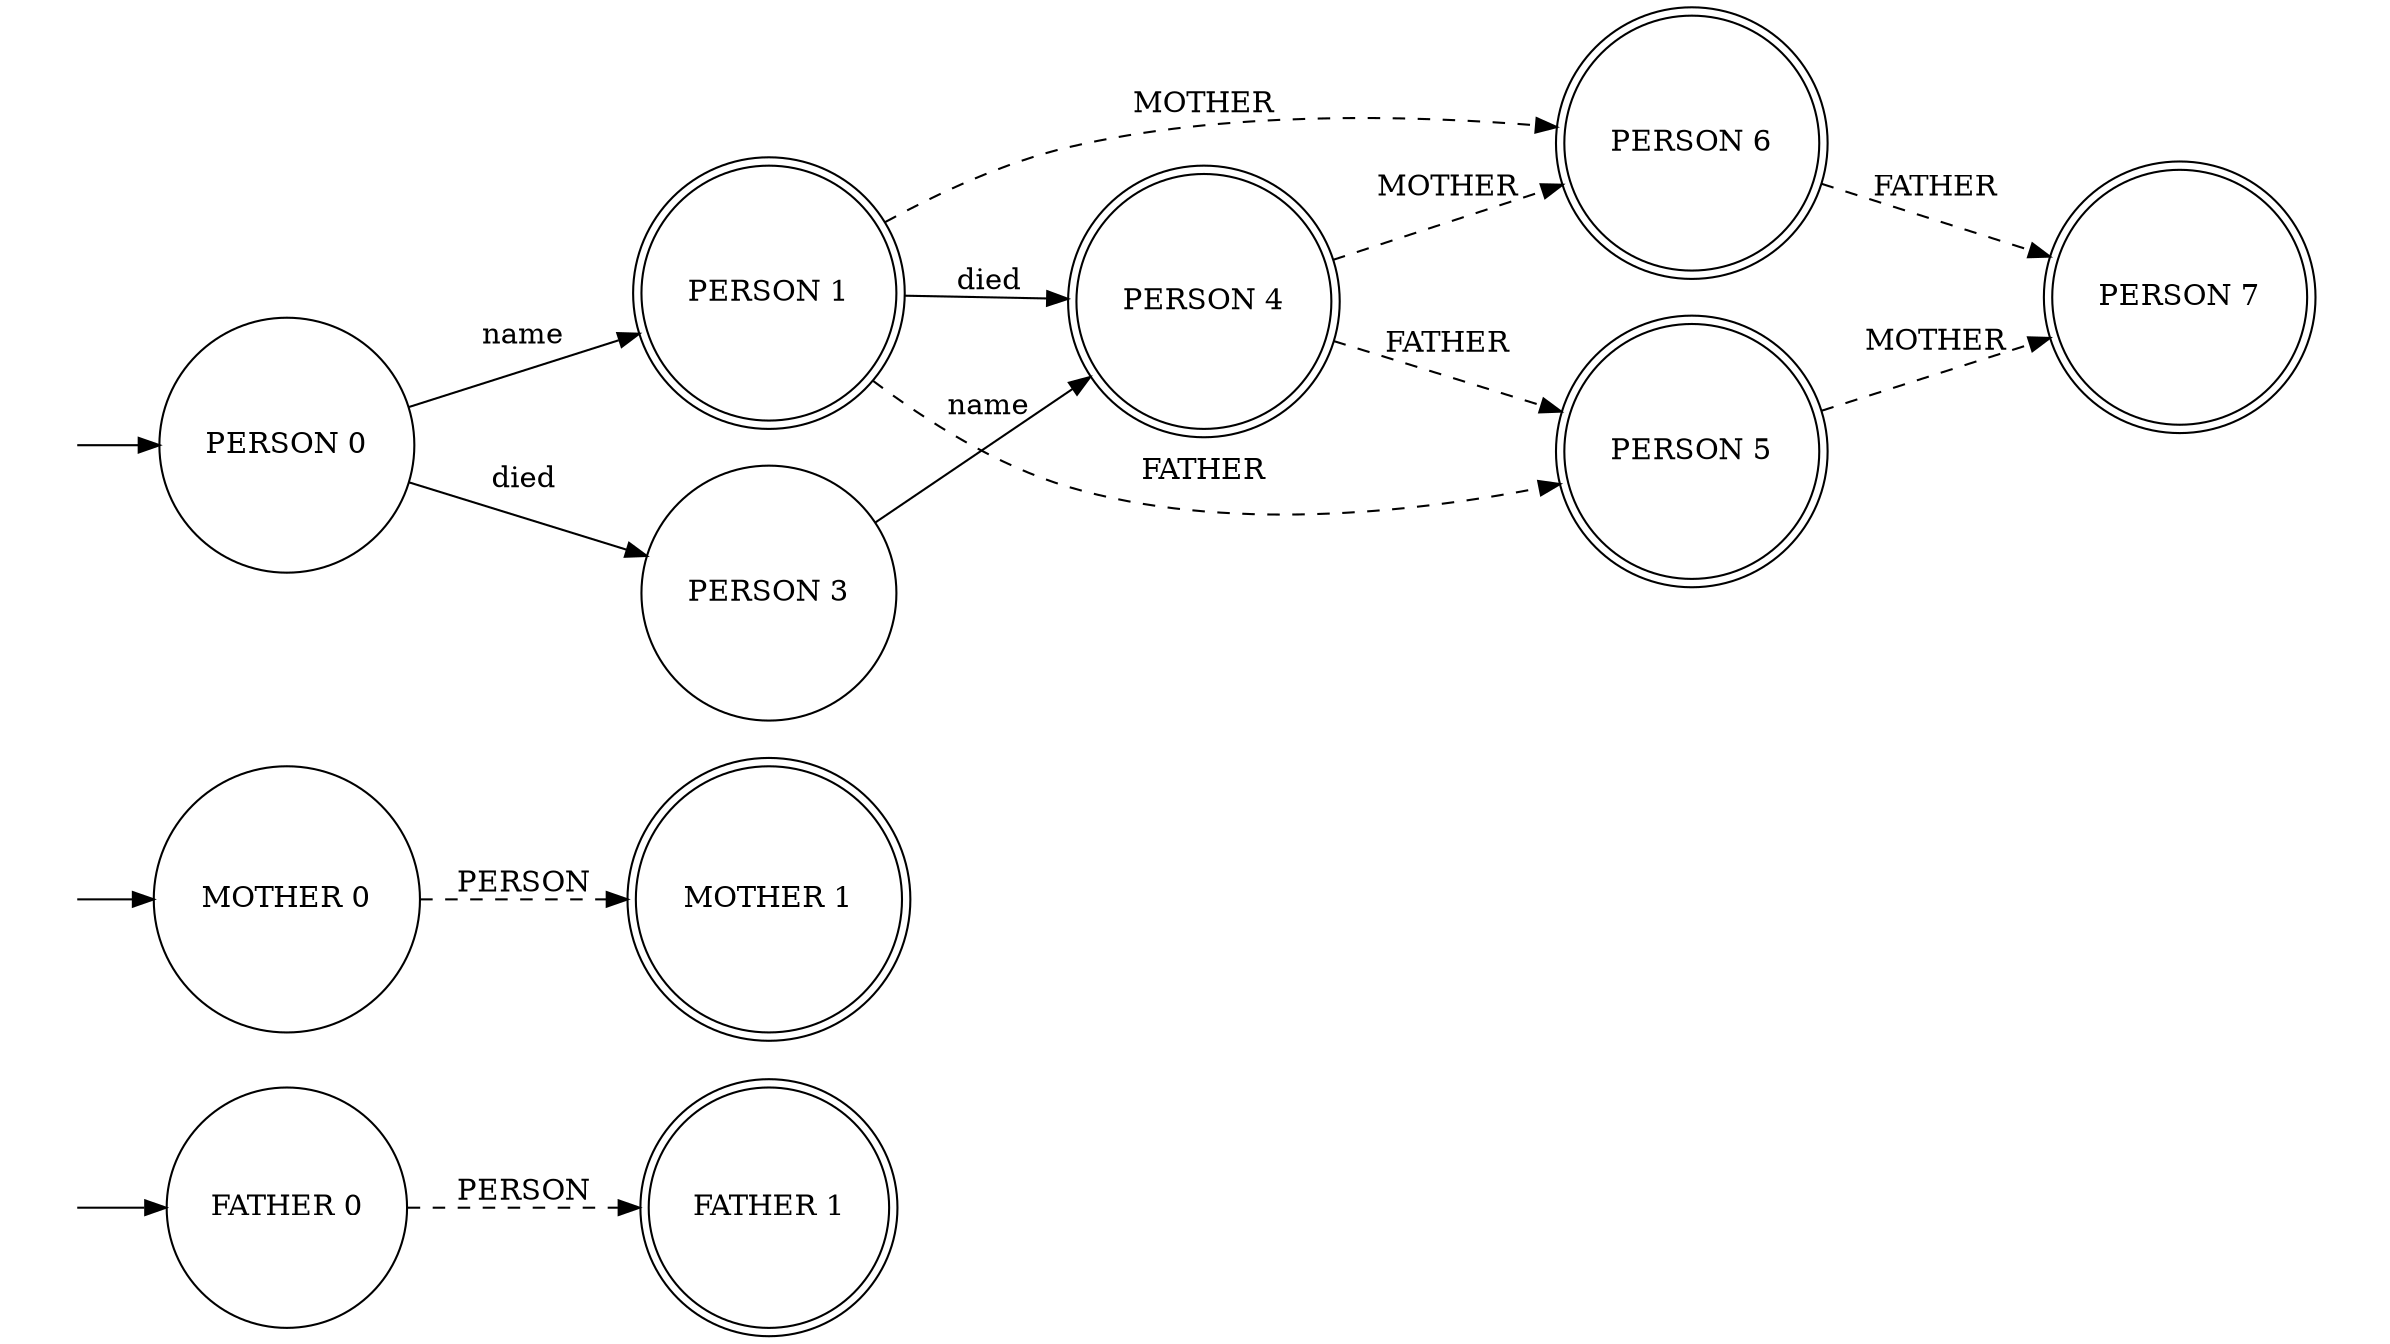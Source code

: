 digraph g {
margin=0;
pad="0.5,0.05";
rankdir=LR;

	s0 [shape="circle" label="FATHER 0"];
	s1 [shape="doublecircle" label="FATHER 1"];
	s9 [shape="circle" label="MOTHER 0"];
	s10 [shape="doublecircle" label="MOTHER 1"];
	s2 [shape="circle" label="PERSON 0"];
	s3 [shape="doublecircle" label="PERSON 1"];
	s4 [shape="circle" label="PERSON 3"];
	s5 [shape="doublecircle" label="PERSON 4"];
	s6 [shape="doublecircle" label="PERSON 5"];
	s7 [shape="doublecircle" label="PERSON 6"];
	s8 [shape="doublecircle" label="PERSON 7"];
	s0 -> s1 [style="dashed" label="PERSON"];
	s2 -> s3 [label="name"];
	s2 -> s4 [label="died"];
	s3 -> s5 [label="died"];
	s3 -> s6 [style="dashed" label="FATHER"];
	s3 -> s7 [style="dashed" label="MOTHER"];
	s4 -> s5 [label="name"];
	s5 -> s6 [style="dashed" label="FATHER"];
	s5 -> s7 [style="dashed" label="MOTHER"];
	s6 -> s8 [style="dashed" label="MOTHER"];
	s7 -> s8 [style="dashed" label="FATHER"];
	s9 -> s10 [style="dashed" label="PERSON"];

__start0 [label="" shape="none" width="0" height="0"];
__start0 -> s9;
__start1 [label="" shape="none" width="0" height="0"];
__start1 -> s0;
__start2 [label="" shape="none" width="0" height="0"];
__start2 -> s2;
}

